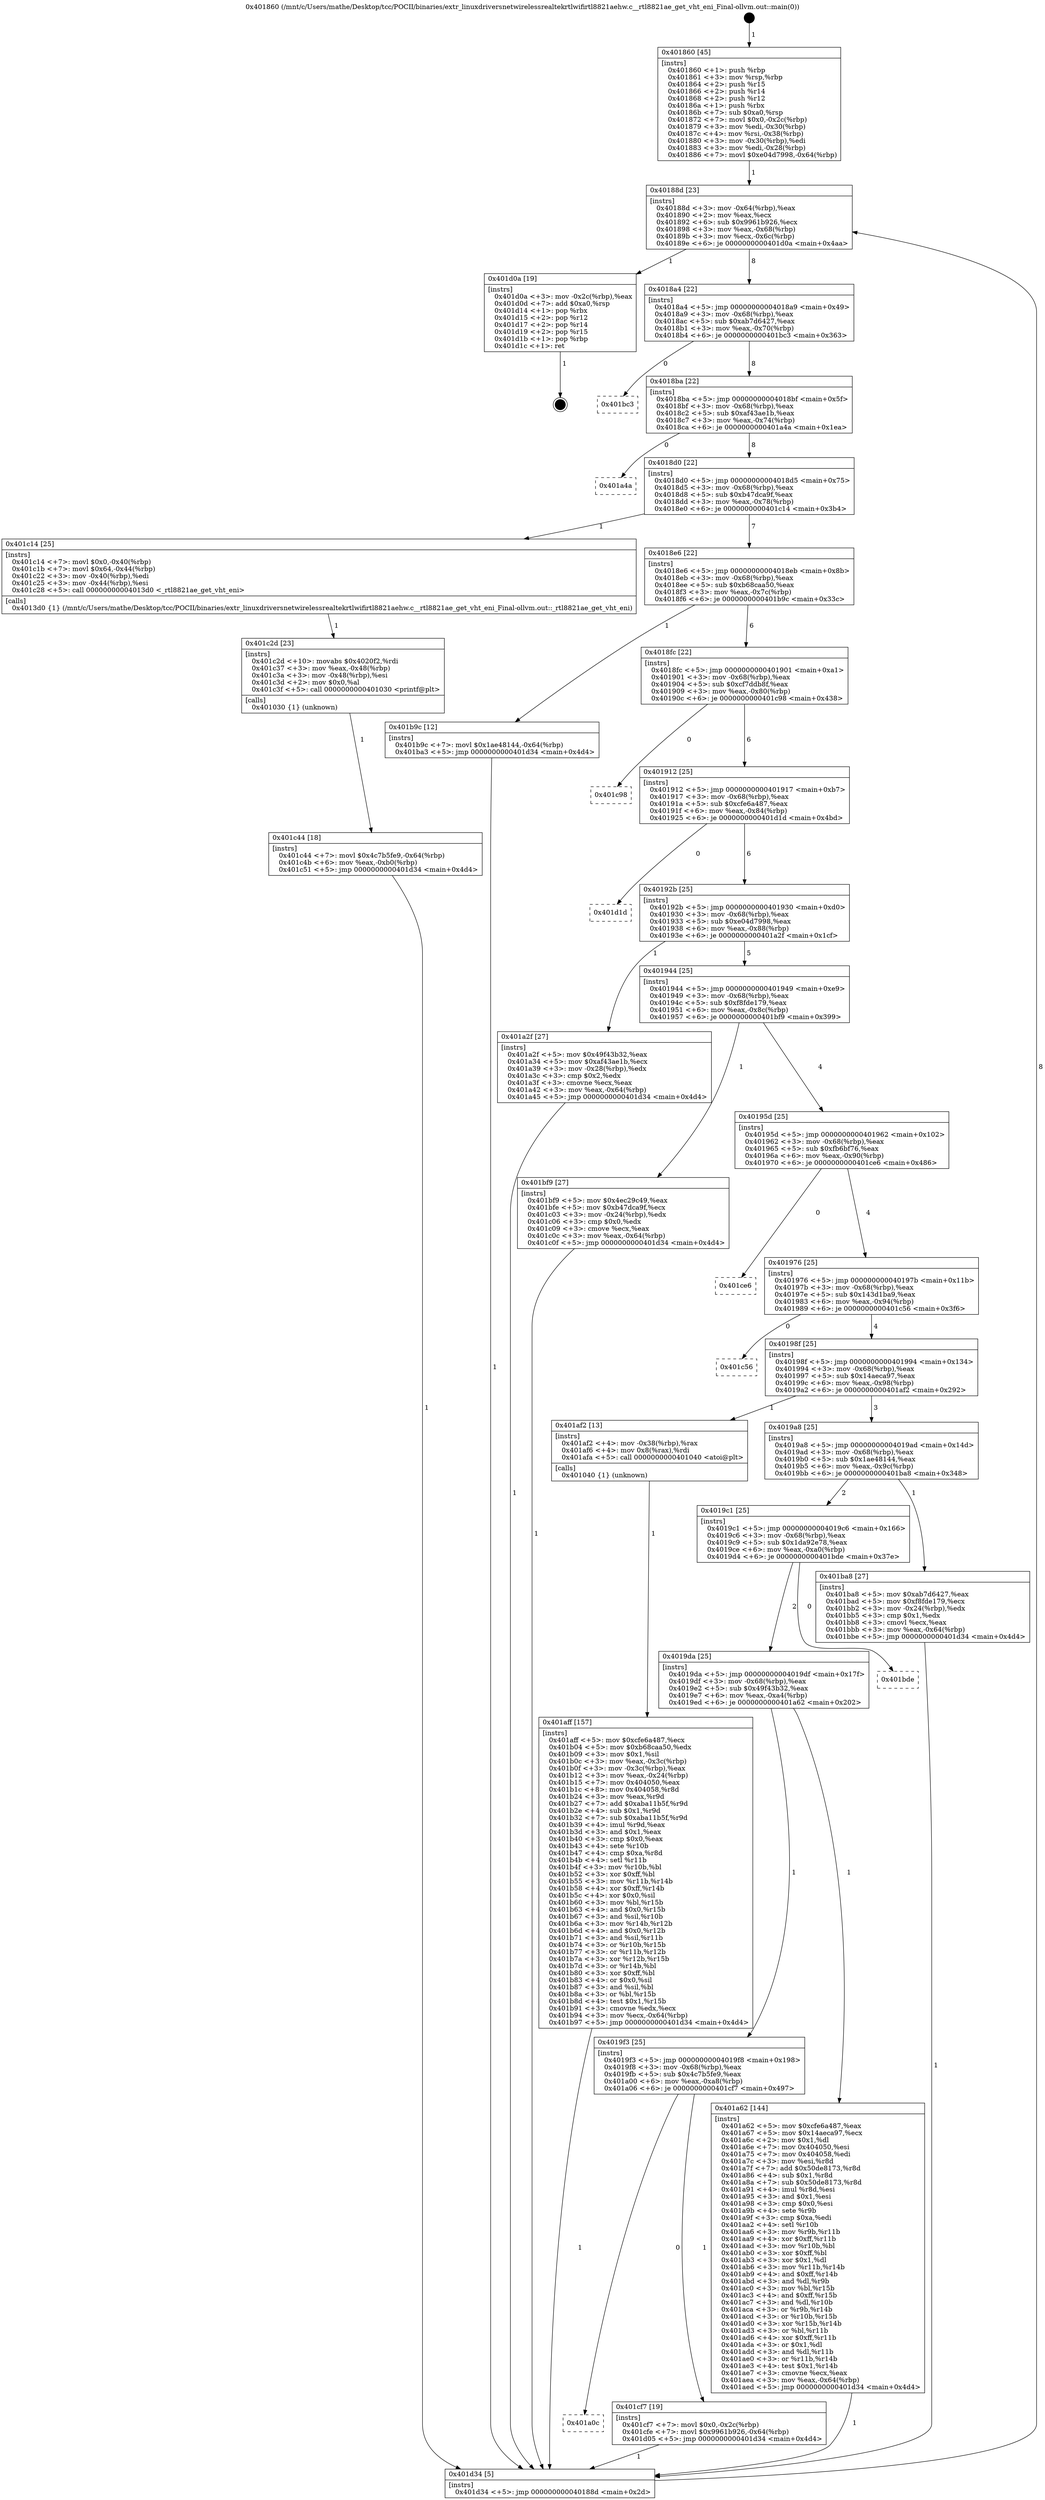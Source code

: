 digraph "0x401860" {
  label = "0x401860 (/mnt/c/Users/mathe/Desktop/tcc/POCII/binaries/extr_linuxdriversnetwirelessrealtekrtlwifirtl8821aehw.c__rtl8821ae_get_vht_eni_Final-ollvm.out::main(0))"
  labelloc = "t"
  node[shape=record]

  Entry [label="",width=0.3,height=0.3,shape=circle,fillcolor=black,style=filled]
  "0x40188d" [label="{
     0x40188d [23]\l
     | [instrs]\l
     &nbsp;&nbsp;0x40188d \<+3\>: mov -0x64(%rbp),%eax\l
     &nbsp;&nbsp;0x401890 \<+2\>: mov %eax,%ecx\l
     &nbsp;&nbsp;0x401892 \<+6\>: sub $0x9961b926,%ecx\l
     &nbsp;&nbsp;0x401898 \<+3\>: mov %eax,-0x68(%rbp)\l
     &nbsp;&nbsp;0x40189b \<+3\>: mov %ecx,-0x6c(%rbp)\l
     &nbsp;&nbsp;0x40189e \<+6\>: je 0000000000401d0a \<main+0x4aa\>\l
  }"]
  "0x401d0a" [label="{
     0x401d0a [19]\l
     | [instrs]\l
     &nbsp;&nbsp;0x401d0a \<+3\>: mov -0x2c(%rbp),%eax\l
     &nbsp;&nbsp;0x401d0d \<+7\>: add $0xa0,%rsp\l
     &nbsp;&nbsp;0x401d14 \<+1\>: pop %rbx\l
     &nbsp;&nbsp;0x401d15 \<+2\>: pop %r12\l
     &nbsp;&nbsp;0x401d17 \<+2\>: pop %r14\l
     &nbsp;&nbsp;0x401d19 \<+2\>: pop %r15\l
     &nbsp;&nbsp;0x401d1b \<+1\>: pop %rbp\l
     &nbsp;&nbsp;0x401d1c \<+1\>: ret\l
  }"]
  "0x4018a4" [label="{
     0x4018a4 [22]\l
     | [instrs]\l
     &nbsp;&nbsp;0x4018a4 \<+5\>: jmp 00000000004018a9 \<main+0x49\>\l
     &nbsp;&nbsp;0x4018a9 \<+3\>: mov -0x68(%rbp),%eax\l
     &nbsp;&nbsp;0x4018ac \<+5\>: sub $0xab7d6427,%eax\l
     &nbsp;&nbsp;0x4018b1 \<+3\>: mov %eax,-0x70(%rbp)\l
     &nbsp;&nbsp;0x4018b4 \<+6\>: je 0000000000401bc3 \<main+0x363\>\l
  }"]
  Exit [label="",width=0.3,height=0.3,shape=circle,fillcolor=black,style=filled,peripheries=2]
  "0x401bc3" [label="{
     0x401bc3\l
  }", style=dashed]
  "0x4018ba" [label="{
     0x4018ba [22]\l
     | [instrs]\l
     &nbsp;&nbsp;0x4018ba \<+5\>: jmp 00000000004018bf \<main+0x5f\>\l
     &nbsp;&nbsp;0x4018bf \<+3\>: mov -0x68(%rbp),%eax\l
     &nbsp;&nbsp;0x4018c2 \<+5\>: sub $0xaf43ae1b,%eax\l
     &nbsp;&nbsp;0x4018c7 \<+3\>: mov %eax,-0x74(%rbp)\l
     &nbsp;&nbsp;0x4018ca \<+6\>: je 0000000000401a4a \<main+0x1ea\>\l
  }"]
  "0x401a0c" [label="{
     0x401a0c\l
  }", style=dashed]
  "0x401a4a" [label="{
     0x401a4a\l
  }", style=dashed]
  "0x4018d0" [label="{
     0x4018d0 [22]\l
     | [instrs]\l
     &nbsp;&nbsp;0x4018d0 \<+5\>: jmp 00000000004018d5 \<main+0x75\>\l
     &nbsp;&nbsp;0x4018d5 \<+3\>: mov -0x68(%rbp),%eax\l
     &nbsp;&nbsp;0x4018d8 \<+5\>: sub $0xb47dca9f,%eax\l
     &nbsp;&nbsp;0x4018dd \<+3\>: mov %eax,-0x78(%rbp)\l
     &nbsp;&nbsp;0x4018e0 \<+6\>: je 0000000000401c14 \<main+0x3b4\>\l
  }"]
  "0x401cf7" [label="{
     0x401cf7 [19]\l
     | [instrs]\l
     &nbsp;&nbsp;0x401cf7 \<+7\>: movl $0x0,-0x2c(%rbp)\l
     &nbsp;&nbsp;0x401cfe \<+7\>: movl $0x9961b926,-0x64(%rbp)\l
     &nbsp;&nbsp;0x401d05 \<+5\>: jmp 0000000000401d34 \<main+0x4d4\>\l
  }"]
  "0x401c14" [label="{
     0x401c14 [25]\l
     | [instrs]\l
     &nbsp;&nbsp;0x401c14 \<+7\>: movl $0x0,-0x40(%rbp)\l
     &nbsp;&nbsp;0x401c1b \<+7\>: movl $0x64,-0x44(%rbp)\l
     &nbsp;&nbsp;0x401c22 \<+3\>: mov -0x40(%rbp),%edi\l
     &nbsp;&nbsp;0x401c25 \<+3\>: mov -0x44(%rbp),%esi\l
     &nbsp;&nbsp;0x401c28 \<+5\>: call 00000000004013d0 \<_rtl8821ae_get_vht_eni\>\l
     | [calls]\l
     &nbsp;&nbsp;0x4013d0 \{1\} (/mnt/c/Users/mathe/Desktop/tcc/POCII/binaries/extr_linuxdriversnetwirelessrealtekrtlwifirtl8821aehw.c__rtl8821ae_get_vht_eni_Final-ollvm.out::_rtl8821ae_get_vht_eni)\l
  }"]
  "0x4018e6" [label="{
     0x4018e6 [22]\l
     | [instrs]\l
     &nbsp;&nbsp;0x4018e6 \<+5\>: jmp 00000000004018eb \<main+0x8b\>\l
     &nbsp;&nbsp;0x4018eb \<+3\>: mov -0x68(%rbp),%eax\l
     &nbsp;&nbsp;0x4018ee \<+5\>: sub $0xb68caa50,%eax\l
     &nbsp;&nbsp;0x4018f3 \<+3\>: mov %eax,-0x7c(%rbp)\l
     &nbsp;&nbsp;0x4018f6 \<+6\>: je 0000000000401b9c \<main+0x33c\>\l
  }"]
  "0x401c44" [label="{
     0x401c44 [18]\l
     | [instrs]\l
     &nbsp;&nbsp;0x401c44 \<+7\>: movl $0x4c7b5fe9,-0x64(%rbp)\l
     &nbsp;&nbsp;0x401c4b \<+6\>: mov %eax,-0xb0(%rbp)\l
     &nbsp;&nbsp;0x401c51 \<+5\>: jmp 0000000000401d34 \<main+0x4d4\>\l
  }"]
  "0x401b9c" [label="{
     0x401b9c [12]\l
     | [instrs]\l
     &nbsp;&nbsp;0x401b9c \<+7\>: movl $0x1ae48144,-0x64(%rbp)\l
     &nbsp;&nbsp;0x401ba3 \<+5\>: jmp 0000000000401d34 \<main+0x4d4\>\l
  }"]
  "0x4018fc" [label="{
     0x4018fc [22]\l
     | [instrs]\l
     &nbsp;&nbsp;0x4018fc \<+5\>: jmp 0000000000401901 \<main+0xa1\>\l
     &nbsp;&nbsp;0x401901 \<+3\>: mov -0x68(%rbp),%eax\l
     &nbsp;&nbsp;0x401904 \<+5\>: sub $0xcf7ddb8f,%eax\l
     &nbsp;&nbsp;0x401909 \<+3\>: mov %eax,-0x80(%rbp)\l
     &nbsp;&nbsp;0x40190c \<+6\>: je 0000000000401c98 \<main+0x438\>\l
  }"]
  "0x401c2d" [label="{
     0x401c2d [23]\l
     | [instrs]\l
     &nbsp;&nbsp;0x401c2d \<+10\>: movabs $0x4020f2,%rdi\l
     &nbsp;&nbsp;0x401c37 \<+3\>: mov %eax,-0x48(%rbp)\l
     &nbsp;&nbsp;0x401c3a \<+3\>: mov -0x48(%rbp),%esi\l
     &nbsp;&nbsp;0x401c3d \<+2\>: mov $0x0,%al\l
     &nbsp;&nbsp;0x401c3f \<+5\>: call 0000000000401030 \<printf@plt\>\l
     | [calls]\l
     &nbsp;&nbsp;0x401030 \{1\} (unknown)\l
  }"]
  "0x401c98" [label="{
     0x401c98\l
  }", style=dashed]
  "0x401912" [label="{
     0x401912 [25]\l
     | [instrs]\l
     &nbsp;&nbsp;0x401912 \<+5\>: jmp 0000000000401917 \<main+0xb7\>\l
     &nbsp;&nbsp;0x401917 \<+3\>: mov -0x68(%rbp),%eax\l
     &nbsp;&nbsp;0x40191a \<+5\>: sub $0xcfe6a487,%eax\l
     &nbsp;&nbsp;0x40191f \<+6\>: mov %eax,-0x84(%rbp)\l
     &nbsp;&nbsp;0x401925 \<+6\>: je 0000000000401d1d \<main+0x4bd\>\l
  }"]
  "0x401aff" [label="{
     0x401aff [157]\l
     | [instrs]\l
     &nbsp;&nbsp;0x401aff \<+5\>: mov $0xcfe6a487,%ecx\l
     &nbsp;&nbsp;0x401b04 \<+5\>: mov $0xb68caa50,%edx\l
     &nbsp;&nbsp;0x401b09 \<+3\>: mov $0x1,%sil\l
     &nbsp;&nbsp;0x401b0c \<+3\>: mov %eax,-0x3c(%rbp)\l
     &nbsp;&nbsp;0x401b0f \<+3\>: mov -0x3c(%rbp),%eax\l
     &nbsp;&nbsp;0x401b12 \<+3\>: mov %eax,-0x24(%rbp)\l
     &nbsp;&nbsp;0x401b15 \<+7\>: mov 0x404050,%eax\l
     &nbsp;&nbsp;0x401b1c \<+8\>: mov 0x404058,%r8d\l
     &nbsp;&nbsp;0x401b24 \<+3\>: mov %eax,%r9d\l
     &nbsp;&nbsp;0x401b27 \<+7\>: add $0xaba11b5f,%r9d\l
     &nbsp;&nbsp;0x401b2e \<+4\>: sub $0x1,%r9d\l
     &nbsp;&nbsp;0x401b32 \<+7\>: sub $0xaba11b5f,%r9d\l
     &nbsp;&nbsp;0x401b39 \<+4\>: imul %r9d,%eax\l
     &nbsp;&nbsp;0x401b3d \<+3\>: and $0x1,%eax\l
     &nbsp;&nbsp;0x401b40 \<+3\>: cmp $0x0,%eax\l
     &nbsp;&nbsp;0x401b43 \<+4\>: sete %r10b\l
     &nbsp;&nbsp;0x401b47 \<+4\>: cmp $0xa,%r8d\l
     &nbsp;&nbsp;0x401b4b \<+4\>: setl %r11b\l
     &nbsp;&nbsp;0x401b4f \<+3\>: mov %r10b,%bl\l
     &nbsp;&nbsp;0x401b52 \<+3\>: xor $0xff,%bl\l
     &nbsp;&nbsp;0x401b55 \<+3\>: mov %r11b,%r14b\l
     &nbsp;&nbsp;0x401b58 \<+4\>: xor $0xff,%r14b\l
     &nbsp;&nbsp;0x401b5c \<+4\>: xor $0x0,%sil\l
     &nbsp;&nbsp;0x401b60 \<+3\>: mov %bl,%r15b\l
     &nbsp;&nbsp;0x401b63 \<+4\>: and $0x0,%r15b\l
     &nbsp;&nbsp;0x401b67 \<+3\>: and %sil,%r10b\l
     &nbsp;&nbsp;0x401b6a \<+3\>: mov %r14b,%r12b\l
     &nbsp;&nbsp;0x401b6d \<+4\>: and $0x0,%r12b\l
     &nbsp;&nbsp;0x401b71 \<+3\>: and %sil,%r11b\l
     &nbsp;&nbsp;0x401b74 \<+3\>: or %r10b,%r15b\l
     &nbsp;&nbsp;0x401b77 \<+3\>: or %r11b,%r12b\l
     &nbsp;&nbsp;0x401b7a \<+3\>: xor %r12b,%r15b\l
     &nbsp;&nbsp;0x401b7d \<+3\>: or %r14b,%bl\l
     &nbsp;&nbsp;0x401b80 \<+3\>: xor $0xff,%bl\l
     &nbsp;&nbsp;0x401b83 \<+4\>: or $0x0,%sil\l
     &nbsp;&nbsp;0x401b87 \<+3\>: and %sil,%bl\l
     &nbsp;&nbsp;0x401b8a \<+3\>: or %bl,%r15b\l
     &nbsp;&nbsp;0x401b8d \<+4\>: test $0x1,%r15b\l
     &nbsp;&nbsp;0x401b91 \<+3\>: cmovne %edx,%ecx\l
     &nbsp;&nbsp;0x401b94 \<+3\>: mov %ecx,-0x64(%rbp)\l
     &nbsp;&nbsp;0x401b97 \<+5\>: jmp 0000000000401d34 \<main+0x4d4\>\l
  }"]
  "0x401d1d" [label="{
     0x401d1d\l
  }", style=dashed]
  "0x40192b" [label="{
     0x40192b [25]\l
     | [instrs]\l
     &nbsp;&nbsp;0x40192b \<+5\>: jmp 0000000000401930 \<main+0xd0\>\l
     &nbsp;&nbsp;0x401930 \<+3\>: mov -0x68(%rbp),%eax\l
     &nbsp;&nbsp;0x401933 \<+5\>: sub $0xe04d7998,%eax\l
     &nbsp;&nbsp;0x401938 \<+6\>: mov %eax,-0x88(%rbp)\l
     &nbsp;&nbsp;0x40193e \<+6\>: je 0000000000401a2f \<main+0x1cf\>\l
  }"]
  "0x4019f3" [label="{
     0x4019f3 [25]\l
     | [instrs]\l
     &nbsp;&nbsp;0x4019f3 \<+5\>: jmp 00000000004019f8 \<main+0x198\>\l
     &nbsp;&nbsp;0x4019f8 \<+3\>: mov -0x68(%rbp),%eax\l
     &nbsp;&nbsp;0x4019fb \<+5\>: sub $0x4c7b5fe9,%eax\l
     &nbsp;&nbsp;0x401a00 \<+6\>: mov %eax,-0xa8(%rbp)\l
     &nbsp;&nbsp;0x401a06 \<+6\>: je 0000000000401cf7 \<main+0x497\>\l
  }"]
  "0x401a2f" [label="{
     0x401a2f [27]\l
     | [instrs]\l
     &nbsp;&nbsp;0x401a2f \<+5\>: mov $0x49f43b32,%eax\l
     &nbsp;&nbsp;0x401a34 \<+5\>: mov $0xaf43ae1b,%ecx\l
     &nbsp;&nbsp;0x401a39 \<+3\>: mov -0x28(%rbp),%edx\l
     &nbsp;&nbsp;0x401a3c \<+3\>: cmp $0x2,%edx\l
     &nbsp;&nbsp;0x401a3f \<+3\>: cmovne %ecx,%eax\l
     &nbsp;&nbsp;0x401a42 \<+3\>: mov %eax,-0x64(%rbp)\l
     &nbsp;&nbsp;0x401a45 \<+5\>: jmp 0000000000401d34 \<main+0x4d4\>\l
  }"]
  "0x401944" [label="{
     0x401944 [25]\l
     | [instrs]\l
     &nbsp;&nbsp;0x401944 \<+5\>: jmp 0000000000401949 \<main+0xe9\>\l
     &nbsp;&nbsp;0x401949 \<+3\>: mov -0x68(%rbp),%eax\l
     &nbsp;&nbsp;0x40194c \<+5\>: sub $0xf8fde179,%eax\l
     &nbsp;&nbsp;0x401951 \<+6\>: mov %eax,-0x8c(%rbp)\l
     &nbsp;&nbsp;0x401957 \<+6\>: je 0000000000401bf9 \<main+0x399\>\l
  }"]
  "0x401d34" [label="{
     0x401d34 [5]\l
     | [instrs]\l
     &nbsp;&nbsp;0x401d34 \<+5\>: jmp 000000000040188d \<main+0x2d\>\l
  }"]
  "0x401860" [label="{
     0x401860 [45]\l
     | [instrs]\l
     &nbsp;&nbsp;0x401860 \<+1\>: push %rbp\l
     &nbsp;&nbsp;0x401861 \<+3\>: mov %rsp,%rbp\l
     &nbsp;&nbsp;0x401864 \<+2\>: push %r15\l
     &nbsp;&nbsp;0x401866 \<+2\>: push %r14\l
     &nbsp;&nbsp;0x401868 \<+2\>: push %r12\l
     &nbsp;&nbsp;0x40186a \<+1\>: push %rbx\l
     &nbsp;&nbsp;0x40186b \<+7\>: sub $0xa0,%rsp\l
     &nbsp;&nbsp;0x401872 \<+7\>: movl $0x0,-0x2c(%rbp)\l
     &nbsp;&nbsp;0x401879 \<+3\>: mov %edi,-0x30(%rbp)\l
     &nbsp;&nbsp;0x40187c \<+4\>: mov %rsi,-0x38(%rbp)\l
     &nbsp;&nbsp;0x401880 \<+3\>: mov -0x30(%rbp),%edi\l
     &nbsp;&nbsp;0x401883 \<+3\>: mov %edi,-0x28(%rbp)\l
     &nbsp;&nbsp;0x401886 \<+7\>: movl $0xe04d7998,-0x64(%rbp)\l
  }"]
  "0x401a62" [label="{
     0x401a62 [144]\l
     | [instrs]\l
     &nbsp;&nbsp;0x401a62 \<+5\>: mov $0xcfe6a487,%eax\l
     &nbsp;&nbsp;0x401a67 \<+5\>: mov $0x14aeca97,%ecx\l
     &nbsp;&nbsp;0x401a6c \<+2\>: mov $0x1,%dl\l
     &nbsp;&nbsp;0x401a6e \<+7\>: mov 0x404050,%esi\l
     &nbsp;&nbsp;0x401a75 \<+7\>: mov 0x404058,%edi\l
     &nbsp;&nbsp;0x401a7c \<+3\>: mov %esi,%r8d\l
     &nbsp;&nbsp;0x401a7f \<+7\>: add $0x50de8173,%r8d\l
     &nbsp;&nbsp;0x401a86 \<+4\>: sub $0x1,%r8d\l
     &nbsp;&nbsp;0x401a8a \<+7\>: sub $0x50de8173,%r8d\l
     &nbsp;&nbsp;0x401a91 \<+4\>: imul %r8d,%esi\l
     &nbsp;&nbsp;0x401a95 \<+3\>: and $0x1,%esi\l
     &nbsp;&nbsp;0x401a98 \<+3\>: cmp $0x0,%esi\l
     &nbsp;&nbsp;0x401a9b \<+4\>: sete %r9b\l
     &nbsp;&nbsp;0x401a9f \<+3\>: cmp $0xa,%edi\l
     &nbsp;&nbsp;0x401aa2 \<+4\>: setl %r10b\l
     &nbsp;&nbsp;0x401aa6 \<+3\>: mov %r9b,%r11b\l
     &nbsp;&nbsp;0x401aa9 \<+4\>: xor $0xff,%r11b\l
     &nbsp;&nbsp;0x401aad \<+3\>: mov %r10b,%bl\l
     &nbsp;&nbsp;0x401ab0 \<+3\>: xor $0xff,%bl\l
     &nbsp;&nbsp;0x401ab3 \<+3\>: xor $0x1,%dl\l
     &nbsp;&nbsp;0x401ab6 \<+3\>: mov %r11b,%r14b\l
     &nbsp;&nbsp;0x401ab9 \<+4\>: and $0xff,%r14b\l
     &nbsp;&nbsp;0x401abd \<+3\>: and %dl,%r9b\l
     &nbsp;&nbsp;0x401ac0 \<+3\>: mov %bl,%r15b\l
     &nbsp;&nbsp;0x401ac3 \<+4\>: and $0xff,%r15b\l
     &nbsp;&nbsp;0x401ac7 \<+3\>: and %dl,%r10b\l
     &nbsp;&nbsp;0x401aca \<+3\>: or %r9b,%r14b\l
     &nbsp;&nbsp;0x401acd \<+3\>: or %r10b,%r15b\l
     &nbsp;&nbsp;0x401ad0 \<+3\>: xor %r15b,%r14b\l
     &nbsp;&nbsp;0x401ad3 \<+3\>: or %bl,%r11b\l
     &nbsp;&nbsp;0x401ad6 \<+4\>: xor $0xff,%r11b\l
     &nbsp;&nbsp;0x401ada \<+3\>: or $0x1,%dl\l
     &nbsp;&nbsp;0x401add \<+3\>: and %dl,%r11b\l
     &nbsp;&nbsp;0x401ae0 \<+3\>: or %r11b,%r14b\l
     &nbsp;&nbsp;0x401ae3 \<+4\>: test $0x1,%r14b\l
     &nbsp;&nbsp;0x401ae7 \<+3\>: cmovne %ecx,%eax\l
     &nbsp;&nbsp;0x401aea \<+3\>: mov %eax,-0x64(%rbp)\l
     &nbsp;&nbsp;0x401aed \<+5\>: jmp 0000000000401d34 \<main+0x4d4\>\l
  }"]
  "0x401bf9" [label="{
     0x401bf9 [27]\l
     | [instrs]\l
     &nbsp;&nbsp;0x401bf9 \<+5\>: mov $0x4ec29c49,%eax\l
     &nbsp;&nbsp;0x401bfe \<+5\>: mov $0xb47dca9f,%ecx\l
     &nbsp;&nbsp;0x401c03 \<+3\>: mov -0x24(%rbp),%edx\l
     &nbsp;&nbsp;0x401c06 \<+3\>: cmp $0x0,%edx\l
     &nbsp;&nbsp;0x401c09 \<+3\>: cmove %ecx,%eax\l
     &nbsp;&nbsp;0x401c0c \<+3\>: mov %eax,-0x64(%rbp)\l
     &nbsp;&nbsp;0x401c0f \<+5\>: jmp 0000000000401d34 \<main+0x4d4\>\l
  }"]
  "0x40195d" [label="{
     0x40195d [25]\l
     | [instrs]\l
     &nbsp;&nbsp;0x40195d \<+5\>: jmp 0000000000401962 \<main+0x102\>\l
     &nbsp;&nbsp;0x401962 \<+3\>: mov -0x68(%rbp),%eax\l
     &nbsp;&nbsp;0x401965 \<+5\>: sub $0xfb6bf76,%eax\l
     &nbsp;&nbsp;0x40196a \<+6\>: mov %eax,-0x90(%rbp)\l
     &nbsp;&nbsp;0x401970 \<+6\>: je 0000000000401ce6 \<main+0x486\>\l
  }"]
  "0x4019da" [label="{
     0x4019da [25]\l
     | [instrs]\l
     &nbsp;&nbsp;0x4019da \<+5\>: jmp 00000000004019df \<main+0x17f\>\l
     &nbsp;&nbsp;0x4019df \<+3\>: mov -0x68(%rbp),%eax\l
     &nbsp;&nbsp;0x4019e2 \<+5\>: sub $0x49f43b32,%eax\l
     &nbsp;&nbsp;0x4019e7 \<+6\>: mov %eax,-0xa4(%rbp)\l
     &nbsp;&nbsp;0x4019ed \<+6\>: je 0000000000401a62 \<main+0x202\>\l
  }"]
  "0x401ce6" [label="{
     0x401ce6\l
  }", style=dashed]
  "0x401976" [label="{
     0x401976 [25]\l
     | [instrs]\l
     &nbsp;&nbsp;0x401976 \<+5\>: jmp 000000000040197b \<main+0x11b\>\l
     &nbsp;&nbsp;0x40197b \<+3\>: mov -0x68(%rbp),%eax\l
     &nbsp;&nbsp;0x40197e \<+5\>: sub $0x143d1ba9,%eax\l
     &nbsp;&nbsp;0x401983 \<+6\>: mov %eax,-0x94(%rbp)\l
     &nbsp;&nbsp;0x401989 \<+6\>: je 0000000000401c56 \<main+0x3f6\>\l
  }"]
  "0x401bde" [label="{
     0x401bde\l
  }", style=dashed]
  "0x401c56" [label="{
     0x401c56\l
  }", style=dashed]
  "0x40198f" [label="{
     0x40198f [25]\l
     | [instrs]\l
     &nbsp;&nbsp;0x40198f \<+5\>: jmp 0000000000401994 \<main+0x134\>\l
     &nbsp;&nbsp;0x401994 \<+3\>: mov -0x68(%rbp),%eax\l
     &nbsp;&nbsp;0x401997 \<+5\>: sub $0x14aeca97,%eax\l
     &nbsp;&nbsp;0x40199c \<+6\>: mov %eax,-0x98(%rbp)\l
     &nbsp;&nbsp;0x4019a2 \<+6\>: je 0000000000401af2 \<main+0x292\>\l
  }"]
  "0x4019c1" [label="{
     0x4019c1 [25]\l
     | [instrs]\l
     &nbsp;&nbsp;0x4019c1 \<+5\>: jmp 00000000004019c6 \<main+0x166\>\l
     &nbsp;&nbsp;0x4019c6 \<+3\>: mov -0x68(%rbp),%eax\l
     &nbsp;&nbsp;0x4019c9 \<+5\>: sub $0x1da92e78,%eax\l
     &nbsp;&nbsp;0x4019ce \<+6\>: mov %eax,-0xa0(%rbp)\l
     &nbsp;&nbsp;0x4019d4 \<+6\>: je 0000000000401bde \<main+0x37e\>\l
  }"]
  "0x401af2" [label="{
     0x401af2 [13]\l
     | [instrs]\l
     &nbsp;&nbsp;0x401af2 \<+4\>: mov -0x38(%rbp),%rax\l
     &nbsp;&nbsp;0x401af6 \<+4\>: mov 0x8(%rax),%rdi\l
     &nbsp;&nbsp;0x401afa \<+5\>: call 0000000000401040 \<atoi@plt\>\l
     | [calls]\l
     &nbsp;&nbsp;0x401040 \{1\} (unknown)\l
  }"]
  "0x4019a8" [label="{
     0x4019a8 [25]\l
     | [instrs]\l
     &nbsp;&nbsp;0x4019a8 \<+5\>: jmp 00000000004019ad \<main+0x14d\>\l
     &nbsp;&nbsp;0x4019ad \<+3\>: mov -0x68(%rbp),%eax\l
     &nbsp;&nbsp;0x4019b0 \<+5\>: sub $0x1ae48144,%eax\l
     &nbsp;&nbsp;0x4019b5 \<+6\>: mov %eax,-0x9c(%rbp)\l
     &nbsp;&nbsp;0x4019bb \<+6\>: je 0000000000401ba8 \<main+0x348\>\l
  }"]
  "0x401ba8" [label="{
     0x401ba8 [27]\l
     | [instrs]\l
     &nbsp;&nbsp;0x401ba8 \<+5\>: mov $0xab7d6427,%eax\l
     &nbsp;&nbsp;0x401bad \<+5\>: mov $0xf8fde179,%ecx\l
     &nbsp;&nbsp;0x401bb2 \<+3\>: mov -0x24(%rbp),%edx\l
     &nbsp;&nbsp;0x401bb5 \<+3\>: cmp $0x1,%edx\l
     &nbsp;&nbsp;0x401bb8 \<+3\>: cmovl %ecx,%eax\l
     &nbsp;&nbsp;0x401bbb \<+3\>: mov %eax,-0x64(%rbp)\l
     &nbsp;&nbsp;0x401bbe \<+5\>: jmp 0000000000401d34 \<main+0x4d4\>\l
  }"]
  Entry -> "0x401860" [label=" 1"]
  "0x40188d" -> "0x401d0a" [label=" 1"]
  "0x40188d" -> "0x4018a4" [label=" 8"]
  "0x401d0a" -> Exit [label=" 1"]
  "0x4018a4" -> "0x401bc3" [label=" 0"]
  "0x4018a4" -> "0x4018ba" [label=" 8"]
  "0x401cf7" -> "0x401d34" [label=" 1"]
  "0x4018ba" -> "0x401a4a" [label=" 0"]
  "0x4018ba" -> "0x4018d0" [label=" 8"]
  "0x4019f3" -> "0x401a0c" [label=" 0"]
  "0x4018d0" -> "0x401c14" [label=" 1"]
  "0x4018d0" -> "0x4018e6" [label=" 7"]
  "0x4019f3" -> "0x401cf7" [label=" 1"]
  "0x4018e6" -> "0x401b9c" [label=" 1"]
  "0x4018e6" -> "0x4018fc" [label=" 6"]
  "0x401c44" -> "0x401d34" [label=" 1"]
  "0x4018fc" -> "0x401c98" [label=" 0"]
  "0x4018fc" -> "0x401912" [label=" 6"]
  "0x401c2d" -> "0x401c44" [label=" 1"]
  "0x401912" -> "0x401d1d" [label=" 0"]
  "0x401912" -> "0x40192b" [label=" 6"]
  "0x401c14" -> "0x401c2d" [label=" 1"]
  "0x40192b" -> "0x401a2f" [label=" 1"]
  "0x40192b" -> "0x401944" [label=" 5"]
  "0x401a2f" -> "0x401d34" [label=" 1"]
  "0x401860" -> "0x40188d" [label=" 1"]
  "0x401d34" -> "0x40188d" [label=" 8"]
  "0x401bf9" -> "0x401d34" [label=" 1"]
  "0x401944" -> "0x401bf9" [label=" 1"]
  "0x401944" -> "0x40195d" [label=" 4"]
  "0x401ba8" -> "0x401d34" [label=" 1"]
  "0x40195d" -> "0x401ce6" [label=" 0"]
  "0x40195d" -> "0x401976" [label=" 4"]
  "0x401aff" -> "0x401d34" [label=" 1"]
  "0x401976" -> "0x401c56" [label=" 0"]
  "0x401976" -> "0x40198f" [label=" 4"]
  "0x401af2" -> "0x401aff" [label=" 1"]
  "0x40198f" -> "0x401af2" [label=" 1"]
  "0x40198f" -> "0x4019a8" [label=" 3"]
  "0x4019da" -> "0x4019f3" [label=" 1"]
  "0x4019a8" -> "0x401ba8" [label=" 1"]
  "0x4019a8" -> "0x4019c1" [label=" 2"]
  "0x401a62" -> "0x401d34" [label=" 1"]
  "0x4019c1" -> "0x401bde" [label=" 0"]
  "0x4019c1" -> "0x4019da" [label=" 2"]
  "0x401b9c" -> "0x401d34" [label=" 1"]
  "0x4019da" -> "0x401a62" [label=" 1"]
}
